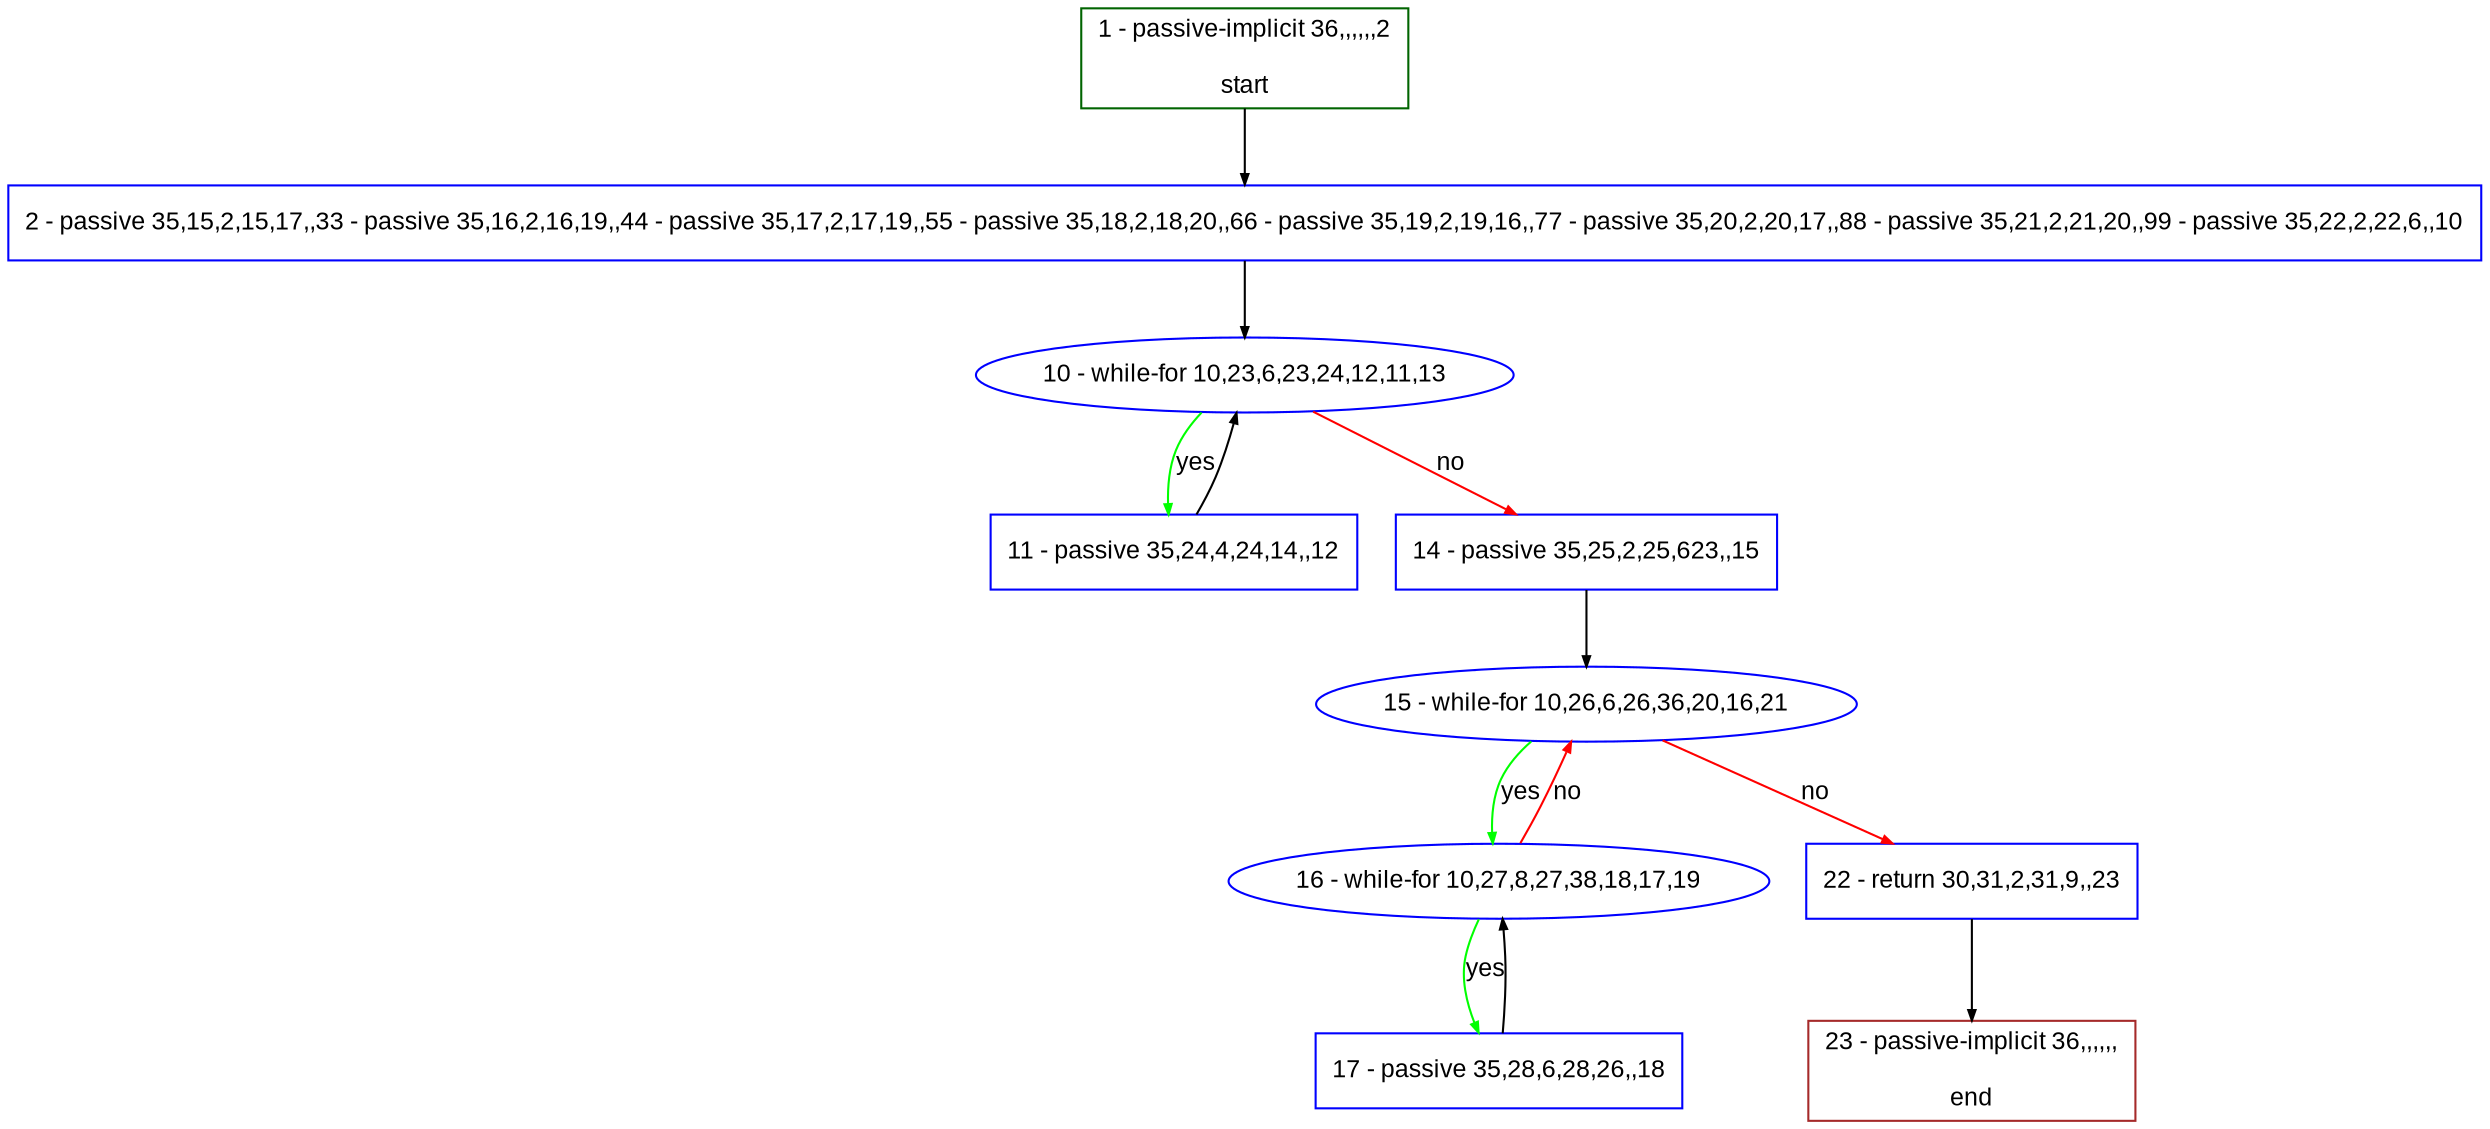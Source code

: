 digraph "" {
  graph [pack="true", label="", fontsize="12", packmode="clust", fontname="Arial", fillcolor="#FFFFCC", bgcolor="white", style="rounded,filled", compound="true"];
  node [node_initialized="no", label="", color="grey", fontsize="12", fillcolor="white", fontname="Arial", style="filled", shape="rectangle", compound="true", fixedsize="false"];
  edge [fontcolor="black", arrowhead="normal", arrowtail="none", arrowsize="0.5", ltail="", label="", color="black", fontsize="12", lhead="", fontname="Arial", dir="forward", compound="true"];
  __N1 [label="2 - passive 35,15,2,15,17,,33 - passive 35,16,2,16,19,,44 - passive 35,17,2,17,19,,55 - passive 35,18,2,18,20,,66 - passive 35,19,2,19,16,,77 - passive 35,20,2,20,17,,88 - passive 35,21,2,21,20,,99 - passive 35,22,2,22,6,,10", color="#0000ff", fillcolor="#ffffff", style="filled", shape="box"];
  __N2 [label="1 - passive-implicit 36,,,,,,2\n\nstart", color="#006400", fillcolor="#ffffff", style="filled", shape="box"];
  __N3 [label="10 - while-for 10,23,6,23,24,12,11,13", color="#0000ff", fillcolor="#ffffff", style="filled", shape="oval"];
  __N4 [label="11 - passive 35,24,4,24,14,,12", color="#0000ff", fillcolor="#ffffff", style="filled", shape="box"];
  __N5 [label="14 - passive 35,25,2,25,623,,15", color="#0000ff", fillcolor="#ffffff", style="filled", shape="box"];
  __N6 [label="15 - while-for 10,26,6,26,36,20,16,21", color="#0000ff", fillcolor="#ffffff", style="filled", shape="oval"];
  __N7 [label="16 - while-for 10,27,8,27,38,18,17,19", color="#0000ff", fillcolor="#ffffff", style="filled", shape="oval"];
  __N8 [label="22 - return 30,31,2,31,9,,23", color="#0000ff", fillcolor="#ffffff", style="filled", shape="box"];
  __N9 [label="17 - passive 35,28,6,28,26,,18", color="#0000ff", fillcolor="#ffffff", style="filled", shape="box"];
  __N10 [label="23 - passive-implicit 36,,,,,,\n\nend", color="#a52a2a", fillcolor="#ffffff", style="filled", shape="box"];
  __N2 -> __N1 [arrowhead="normal", arrowtail="none", color="#000000", label="", dir="forward"];
  __N1 -> __N3 [arrowhead="normal", arrowtail="none", color="#000000", label="", dir="forward"];
  __N3 -> __N4 [arrowhead="normal", arrowtail="none", color="#00ff00", label="yes", dir="forward"];
  __N4 -> __N3 [arrowhead="normal", arrowtail="none", color="#000000", label="", dir="forward"];
  __N3 -> __N5 [arrowhead="normal", arrowtail="none", color="#ff0000", label="no", dir="forward"];
  __N5 -> __N6 [arrowhead="normal", arrowtail="none", color="#000000", label="", dir="forward"];
  __N6 -> __N7 [arrowhead="normal", arrowtail="none", color="#00ff00", label="yes", dir="forward"];
  __N7 -> __N6 [arrowhead="normal", arrowtail="none", color="#ff0000", label="no", dir="forward"];
  __N6 -> __N8 [arrowhead="normal", arrowtail="none", color="#ff0000", label="no", dir="forward"];
  __N7 -> __N9 [arrowhead="normal", arrowtail="none", color="#00ff00", label="yes", dir="forward"];
  __N9 -> __N7 [arrowhead="normal", arrowtail="none", color="#000000", label="", dir="forward"];
  __N8 -> __N10 [arrowhead="normal", arrowtail="none", color="#000000", label="", dir="forward"];
}
